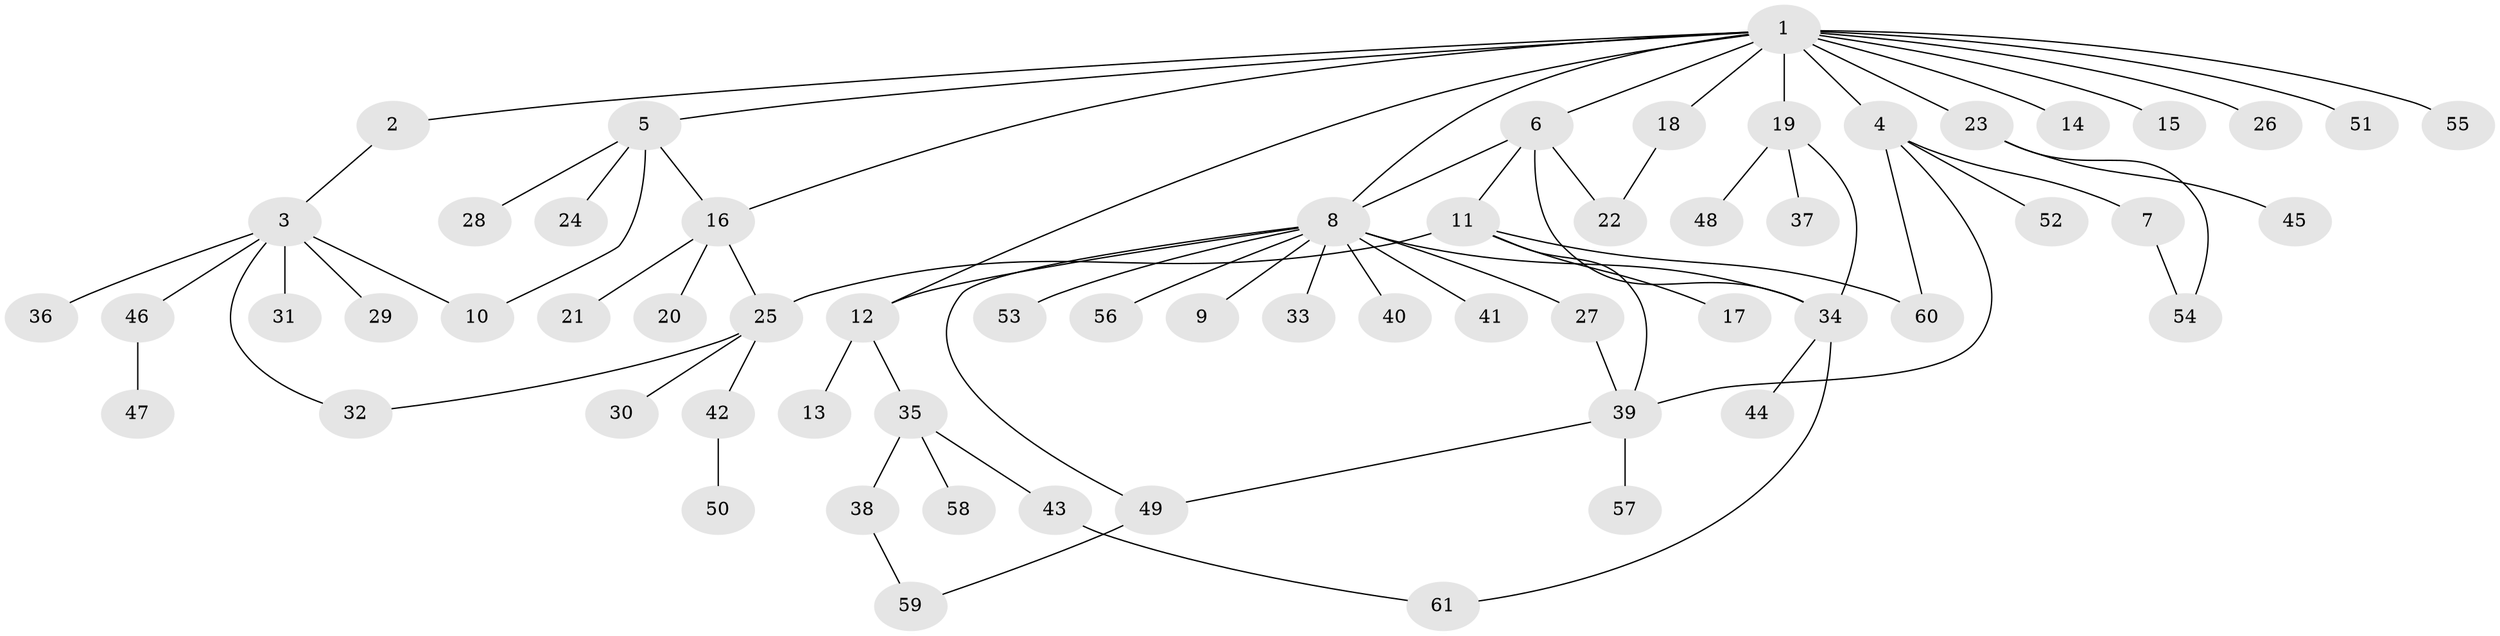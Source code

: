 // coarse degree distribution, {15: 0.023809523809523808, 2: 0.23809523809523808, 7: 0.023809523809523808, 5: 0.11904761904761904, 9: 0.023809523809523808, 1: 0.4523809523809524, 4: 0.09523809523809523, 3: 0.023809523809523808}
// Generated by graph-tools (version 1.1) at 2025/18/03/04/25 18:18:03]
// undirected, 61 vertices, 76 edges
graph export_dot {
graph [start="1"]
  node [color=gray90,style=filled];
  1;
  2;
  3;
  4;
  5;
  6;
  7;
  8;
  9;
  10;
  11;
  12;
  13;
  14;
  15;
  16;
  17;
  18;
  19;
  20;
  21;
  22;
  23;
  24;
  25;
  26;
  27;
  28;
  29;
  30;
  31;
  32;
  33;
  34;
  35;
  36;
  37;
  38;
  39;
  40;
  41;
  42;
  43;
  44;
  45;
  46;
  47;
  48;
  49;
  50;
  51;
  52;
  53;
  54;
  55;
  56;
  57;
  58;
  59;
  60;
  61;
  1 -- 2;
  1 -- 4;
  1 -- 5;
  1 -- 6;
  1 -- 8;
  1 -- 12;
  1 -- 14;
  1 -- 15;
  1 -- 16;
  1 -- 18;
  1 -- 19;
  1 -- 23;
  1 -- 26;
  1 -- 51;
  1 -- 55;
  2 -- 3;
  3 -- 10;
  3 -- 29;
  3 -- 31;
  3 -- 32;
  3 -- 36;
  3 -- 46;
  4 -- 7;
  4 -- 39;
  4 -- 52;
  4 -- 60;
  5 -- 10;
  5 -- 16;
  5 -- 24;
  5 -- 28;
  6 -- 8;
  6 -- 11;
  6 -- 22;
  6 -- 34;
  7 -- 54;
  8 -- 9;
  8 -- 12;
  8 -- 27;
  8 -- 33;
  8 -- 34;
  8 -- 40;
  8 -- 41;
  8 -- 49;
  8 -- 53;
  8 -- 56;
  11 -- 17;
  11 -- 25;
  11 -- 39;
  11 -- 60;
  12 -- 13;
  12 -- 35;
  16 -- 20;
  16 -- 21;
  16 -- 25;
  18 -- 22;
  19 -- 34;
  19 -- 37;
  19 -- 48;
  23 -- 45;
  23 -- 54;
  25 -- 30;
  25 -- 32;
  25 -- 42;
  27 -- 39;
  34 -- 44;
  34 -- 61;
  35 -- 38;
  35 -- 43;
  35 -- 58;
  38 -- 59;
  39 -- 49;
  39 -- 57;
  42 -- 50;
  43 -- 61;
  46 -- 47;
  49 -- 59;
}
